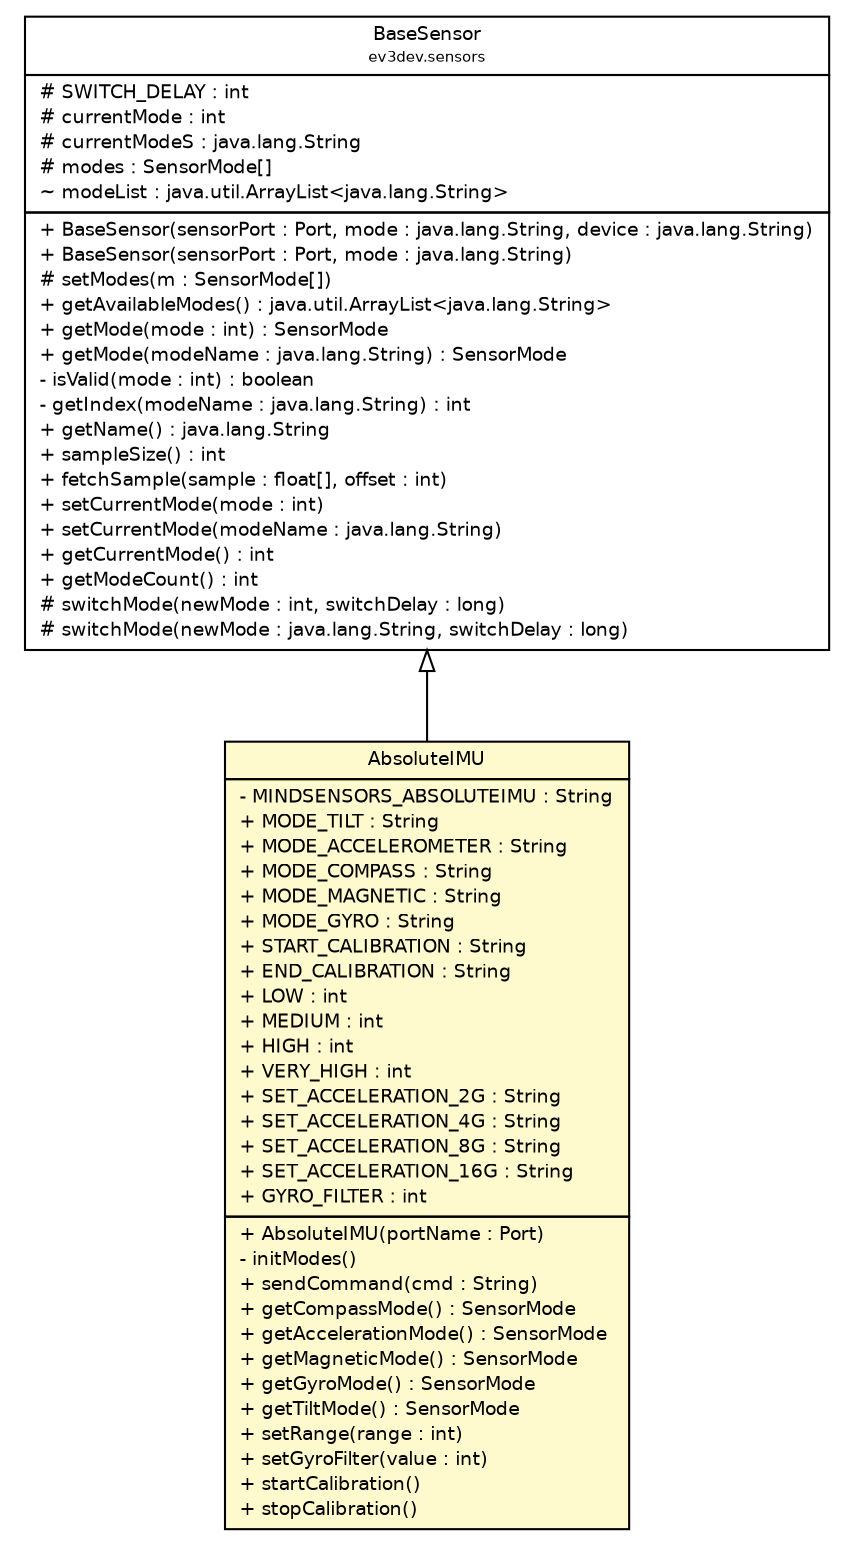 #!/usr/local/bin/dot
#
# Class diagram 
# Generated by UMLGraph version R5_6-24-gf6e263 (http://www.umlgraph.org/)
#

digraph G {
	edge [fontname="Helvetica",fontsize=10,labelfontname="Helvetica",labelfontsize=10];
	node [fontname="Helvetica",fontsize=10,shape=plaintext];
	nodesep=0.25;
	ranksep=0.5;
	// ev3dev.sensors.BaseSensor
	c566 [label=<<table title="ev3dev.sensors.BaseSensor" border="0" cellborder="1" cellspacing="0" cellpadding="2" port="p" href="../BaseSensor.html">
		<tr><td><table border="0" cellspacing="0" cellpadding="1">
<tr><td align="center" balign="center"> BaseSensor </td></tr>
<tr><td align="center" balign="center"><font point-size="7.0"> ev3dev.sensors </font></td></tr>
		</table></td></tr>
		<tr><td><table border="0" cellspacing="0" cellpadding="1">
<tr><td align="left" balign="left"> # SWITCH_DELAY : int </td></tr>
<tr><td align="left" balign="left"> # currentMode : int </td></tr>
<tr><td align="left" balign="left"> # currentModeS : java.lang.String </td></tr>
<tr><td align="left" balign="left"> # modes : SensorMode[] </td></tr>
<tr><td align="left" balign="left"> ~ modeList : java.util.ArrayList&lt;java.lang.String&gt; </td></tr>
		</table></td></tr>
		<tr><td><table border="0" cellspacing="0" cellpadding="1">
<tr><td align="left" balign="left"> + BaseSensor(sensorPort : Port, mode : java.lang.String, device : java.lang.String) </td></tr>
<tr><td align="left" balign="left"> + BaseSensor(sensorPort : Port, mode : java.lang.String) </td></tr>
<tr><td align="left" balign="left"> # setModes(m : SensorMode[]) </td></tr>
<tr><td align="left" balign="left"> + getAvailableModes() : java.util.ArrayList&lt;java.lang.String&gt; </td></tr>
<tr><td align="left" balign="left"> + getMode(mode : int) : SensorMode </td></tr>
<tr><td align="left" balign="left"> + getMode(modeName : java.lang.String) : SensorMode </td></tr>
<tr><td align="left" balign="left"> - isValid(mode : int) : boolean </td></tr>
<tr><td align="left" balign="left"> - getIndex(modeName : java.lang.String) : int </td></tr>
<tr><td align="left" balign="left"> + getName() : java.lang.String </td></tr>
<tr><td align="left" balign="left"> + sampleSize() : int </td></tr>
<tr><td align="left" balign="left"> + fetchSample(sample : float[], offset : int) </td></tr>
<tr><td align="left" balign="left"> + setCurrentMode(mode : int) </td></tr>
<tr><td align="left" balign="left"> + setCurrentMode(modeName : java.lang.String) </td></tr>
<tr><td align="left" balign="left"> + getCurrentMode() : int </td></tr>
<tr><td align="left" balign="left"> + getModeCount() : int </td></tr>
<tr><td align="left" balign="left"> # switchMode(newMode : int, switchDelay : long) </td></tr>
<tr><td align="left" balign="left"> # switchMode(newMode : java.lang.String, switchDelay : long) </td></tr>
		</table></td></tr>
		</table>>, URL="../BaseSensor.html", fontname="Helvetica", fontcolor="black", fontsize=9.0];
	// ev3dev.sensors.mindsensors.AbsoluteIMU
	c615 [label=<<table title="ev3dev.sensors.mindsensors.AbsoluteIMU" border="0" cellborder="1" cellspacing="0" cellpadding="2" port="p" bgcolor="lemonChiffon" href="./AbsoluteIMU.html">
		<tr><td><table border="0" cellspacing="0" cellpadding="1">
<tr><td align="center" balign="center"> AbsoluteIMU </td></tr>
		</table></td></tr>
		<tr><td><table border="0" cellspacing="0" cellpadding="1">
<tr><td align="left" balign="left"> - MINDSENSORS_ABSOLUTEIMU : String </td></tr>
<tr><td align="left" balign="left"> + MODE_TILT : String </td></tr>
<tr><td align="left" balign="left"> + MODE_ACCELEROMETER : String </td></tr>
<tr><td align="left" balign="left"> + MODE_COMPASS : String </td></tr>
<tr><td align="left" balign="left"> + MODE_MAGNETIC : String </td></tr>
<tr><td align="left" balign="left"> + MODE_GYRO : String </td></tr>
<tr><td align="left" balign="left"> + START_CALIBRATION : String </td></tr>
<tr><td align="left" balign="left"> + END_CALIBRATION : String </td></tr>
<tr><td align="left" balign="left"> + LOW : int </td></tr>
<tr><td align="left" balign="left"> + MEDIUM : int </td></tr>
<tr><td align="left" balign="left"> + HIGH : int </td></tr>
<tr><td align="left" balign="left"> + VERY_HIGH : int </td></tr>
<tr><td align="left" balign="left"> + SET_ACCELERATION_2G : String </td></tr>
<tr><td align="left" balign="left"> + SET_ACCELERATION_4G : String </td></tr>
<tr><td align="left" balign="left"> + SET_ACCELERATION_8G : String </td></tr>
<tr><td align="left" balign="left"> + SET_ACCELERATION_16G : String </td></tr>
<tr><td align="left" balign="left"> + GYRO_FILTER : int </td></tr>
		</table></td></tr>
		<tr><td><table border="0" cellspacing="0" cellpadding="1">
<tr><td align="left" balign="left"> + AbsoluteIMU(portName : Port) </td></tr>
<tr><td align="left" balign="left"> - initModes() </td></tr>
<tr><td align="left" balign="left"> + sendCommand(cmd : String) </td></tr>
<tr><td align="left" balign="left"> + getCompassMode() : SensorMode </td></tr>
<tr><td align="left" balign="left"> + getAccelerationMode() : SensorMode </td></tr>
<tr><td align="left" balign="left"> + getMagneticMode() : SensorMode </td></tr>
<tr><td align="left" balign="left"> + getGyroMode() : SensorMode </td></tr>
<tr><td align="left" balign="left"> + getTiltMode() : SensorMode </td></tr>
<tr><td align="left" balign="left"> + setRange(range : int) </td></tr>
<tr><td align="left" balign="left"> + setGyroFilter(value : int) </td></tr>
<tr><td align="left" balign="left"> + startCalibration() </td></tr>
<tr><td align="left" balign="left"> + stopCalibration() </td></tr>
		</table></td></tr>
		</table>>, URL="./AbsoluteIMU.html", fontname="Helvetica", fontcolor="black", fontsize=9.0];
	//ev3dev.sensors.mindsensors.AbsoluteIMU extends ev3dev.sensors.BaseSensor
	c566:p -> c615:p [dir=back,arrowtail=empty];
}

